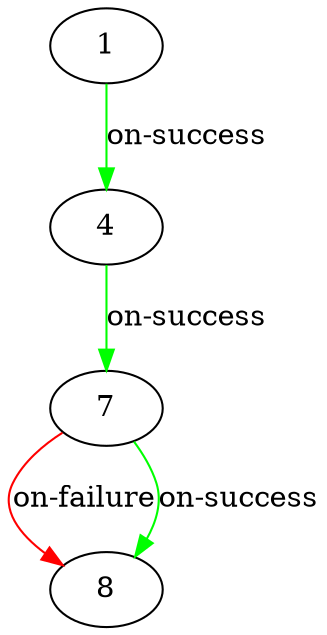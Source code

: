 digraph {
    1 -> 4 [label="on-success", color="green"];
    4 -> 7 [label="on-success", color="green"];
    7 -> 8 [label="on-failure", color="red"];
    7 -> 8 [label="on-success", color="green"];
}
